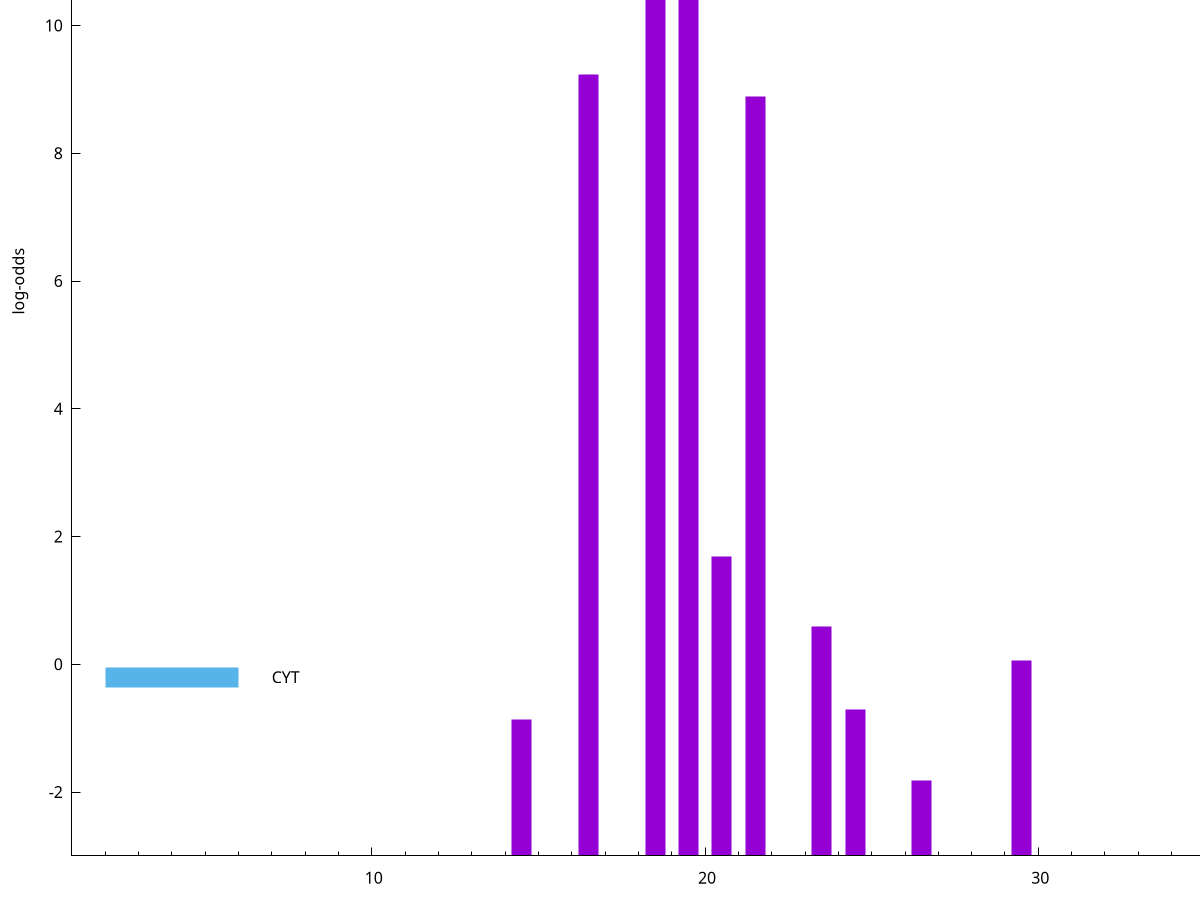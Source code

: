 set title "LipoP predictions for SRR4017833.gff"
set size 2., 1.4
set xrange [1:70] 
set mxtics 10
set yrange [-3:15]
set y2range [0:18]
set ylabel "log-odds"
set term postscript eps color solid "Helvetica" 30
set output "SRR4017833.gff193.eps"
set arrow from 2,13.4348 to 6,13.4348 nohead lt 1 lw 20
set label "SpI" at 7,13.4348
set arrow from 2,-0.200913 to 6,-0.200913 nohead lt 3 lw 20
set label "CYT" at 7,-0.200913
set arrow from 2,13.4348 to 6,13.4348 nohead lt 1 lw 20
set label "SpI" at 7,13.4348
# NOTE: The scores below are the log-odds scores with the threshold
# NOTE: subtracted (a hack to make gnuplot make the histogram all
# NOTE: look nice).
plot "-" axes x1y2 title "" with impulses lt 1 lw 20
18.500000 15.894200
19.500000 14.212900
16.500000 12.235820
21.500000 11.896410
20.500000 4.685240
23.500000 3.591727
29.500000 3.056309
24.500000 2.294064
14.500000 2.138055
26.500000 1.180040
e
exit
